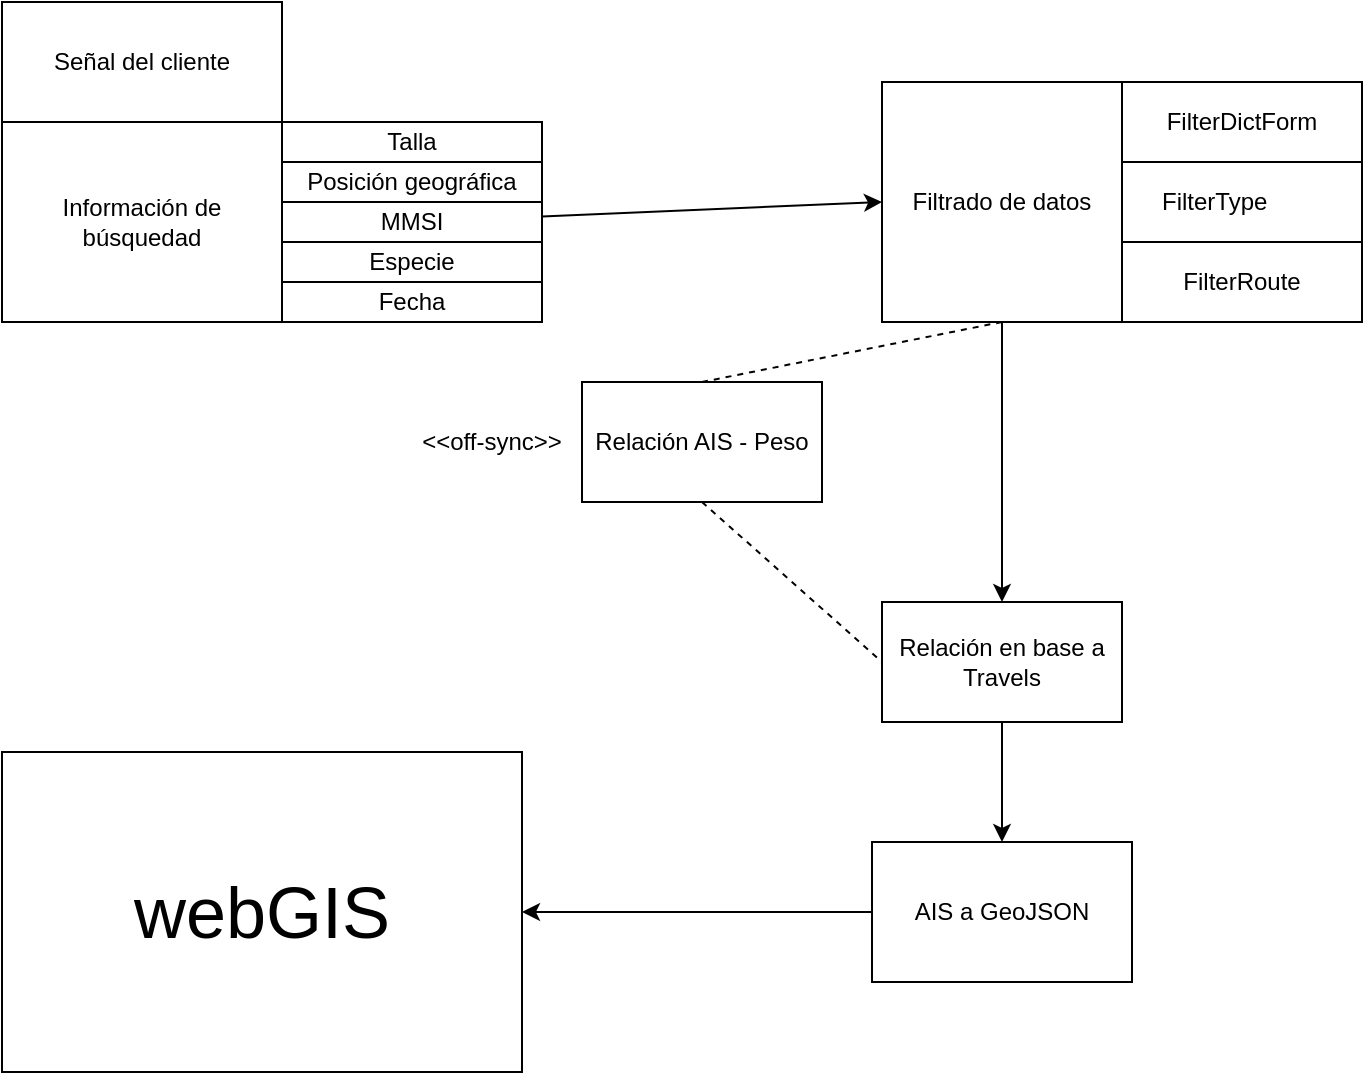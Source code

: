 <mxfile version="20.4.1" type="device"><diagram id="Ss16cfY11l4VOaPXe11y" name="Página-1"><mxGraphModel dx="1662" dy="680" grid="1" gridSize="10" guides="1" tooltips="1" connect="1" arrows="1" fold="1" page="1" pageScale="1" pageWidth="827" pageHeight="1169" math="0" shadow="0"><root><mxCell id="0"/><mxCell id="1" parent="0"/><mxCell id="1gq4Sd-Gk6tuv-7vJvIh-1" value="Señal del cliente" style="rounded=0;whiteSpace=wrap;html=1;" vertex="1" parent="1"><mxGeometry x="40" y="120" width="140" height="60" as="geometry"/></mxCell><mxCell id="1gq4Sd-Gk6tuv-7vJvIh-2" value="Información de búsquedad" style="rounded=0;whiteSpace=wrap;html=1;" vertex="1" parent="1"><mxGeometry x="40" y="180" width="140" height="100" as="geometry"/></mxCell><mxCell id="1gq4Sd-Gk6tuv-7vJvIh-3" value="Talla" style="rounded=0;whiteSpace=wrap;html=1;" vertex="1" parent="1"><mxGeometry x="180" y="180" width="130" height="20" as="geometry"/></mxCell><mxCell id="1gq4Sd-Gk6tuv-7vJvIh-11" value="Posición geográfica" style="rounded=0;whiteSpace=wrap;html=1;" vertex="1" parent="1"><mxGeometry x="180" y="200" width="130" height="20" as="geometry"/></mxCell><mxCell id="1gq4Sd-Gk6tuv-7vJvIh-12" value="MMSI" style="rounded=0;whiteSpace=wrap;html=1;" vertex="1" parent="1"><mxGeometry x="180" y="220" width="130" height="20" as="geometry"/></mxCell><mxCell id="1gq4Sd-Gk6tuv-7vJvIh-14" value="Especie" style="rounded=0;whiteSpace=wrap;html=1;" vertex="1" parent="1"><mxGeometry x="180" y="240" width="130" height="20" as="geometry"/></mxCell><mxCell id="1gq4Sd-Gk6tuv-7vJvIh-15" value="Fecha" style="rounded=0;whiteSpace=wrap;html=1;" vertex="1" parent="1"><mxGeometry x="180" y="260" width="130" height="20" as="geometry"/></mxCell><mxCell id="1gq4Sd-Gk6tuv-7vJvIh-16" value="&lt;div&gt;Filtrado de datos&lt;/div&gt;" style="rounded=0;whiteSpace=wrap;html=1;" vertex="1" parent="1"><mxGeometry x="480" y="160" width="120" height="120" as="geometry"/></mxCell><mxCell id="1gq4Sd-Gk6tuv-7vJvIh-17" value="FilterType&lt;span style=&quot;white-space: pre;&quot;&gt;&#9;&lt;/span&gt;" style="rounded=0;whiteSpace=wrap;html=1;" vertex="1" parent="1"><mxGeometry x="600" y="200" width="120" height="40" as="geometry"/></mxCell><mxCell id="1gq4Sd-Gk6tuv-7vJvIh-18" value="FilterDictForm" style="rounded=0;whiteSpace=wrap;html=1;" vertex="1" parent="1"><mxGeometry x="600" y="160" width="120" height="40" as="geometry"/></mxCell><mxCell id="1gq4Sd-Gk6tuv-7vJvIh-19" value="FilterRoute" style="rounded=0;whiteSpace=wrap;html=1;" vertex="1" parent="1"><mxGeometry x="600" y="240" width="120" height="40" as="geometry"/></mxCell><mxCell id="1gq4Sd-Gk6tuv-7vJvIh-20" value="AIS a GeoJSON" style="rounded=0;whiteSpace=wrap;html=1;" vertex="1" parent="1"><mxGeometry x="475" y="540" width="130" height="70" as="geometry"/></mxCell><mxCell id="1gq4Sd-Gk6tuv-7vJvIh-21" value="Relación AIS - Peso" style="rounded=0;whiteSpace=wrap;html=1;" vertex="1" parent="1"><mxGeometry x="330" y="310" width="120" height="60" as="geometry"/></mxCell><mxCell id="1gq4Sd-Gk6tuv-7vJvIh-22" value="" style="endArrow=none;dashed=1;html=1;rounded=0;exitX=0.5;exitY=0;exitDx=0;exitDy=0;fontStyle=1" edge="1" parent="1" source="1gq4Sd-Gk6tuv-7vJvIh-21"><mxGeometry width="50" height="50" relative="1" as="geometry"><mxPoint x="390" y="580" as="sourcePoint"/><mxPoint x="540" y="280" as="targetPoint"/></mxGeometry></mxCell><mxCell id="1gq4Sd-Gk6tuv-7vJvIh-24" value="Relación en base a Travels" style="rounded=0;whiteSpace=wrap;html=1;" vertex="1" parent="1"><mxGeometry x="480" y="420" width="120" height="60" as="geometry"/></mxCell><mxCell id="1gq4Sd-Gk6tuv-7vJvIh-27" value="" style="endArrow=none;dashed=1;html=1;rounded=0;entryX=0;entryY=0.5;entryDx=0;entryDy=0;exitX=0.5;exitY=1;exitDx=0;exitDy=0;" edge="1" parent="1" source="1gq4Sd-Gk6tuv-7vJvIh-21" target="1gq4Sd-Gk6tuv-7vJvIh-24"><mxGeometry width="50" height="50" relative="1" as="geometry"><mxPoint x="160" y="380" as="sourcePoint"/><mxPoint x="440" y="330" as="targetPoint"/></mxGeometry></mxCell><mxCell id="1gq4Sd-Gk6tuv-7vJvIh-30" value="" style="endArrow=classic;html=1;rounded=0;" edge="1" parent="1" source="1gq4Sd-Gk6tuv-7vJvIh-12"><mxGeometry width="50" height="50" relative="1" as="geometry"><mxPoint x="390" y="370" as="sourcePoint"/><mxPoint x="480" y="220" as="targetPoint"/></mxGeometry></mxCell><mxCell id="1gq4Sd-Gk6tuv-7vJvIh-31" value="" style="endArrow=classic;html=1;rounded=0;exitX=0.5;exitY=1;exitDx=0;exitDy=0;entryX=0.5;entryY=0;entryDx=0;entryDy=0;" edge="1" parent="1" source="1gq4Sd-Gk6tuv-7vJvIh-16" target="1gq4Sd-Gk6tuv-7vJvIh-24"><mxGeometry width="50" height="50" relative="1" as="geometry"><mxPoint x="390" y="490" as="sourcePoint"/><mxPoint x="440" y="440" as="targetPoint"/></mxGeometry></mxCell><mxCell id="1gq4Sd-Gk6tuv-7vJvIh-32" value="" style="endArrow=classic;html=1;rounded=0;entryX=0.5;entryY=0;entryDx=0;entryDy=0;exitX=0.5;exitY=1;exitDx=0;exitDy=0;" edge="1" parent="1" source="1gq4Sd-Gk6tuv-7vJvIh-24" target="1gq4Sd-Gk6tuv-7vJvIh-20"><mxGeometry width="50" height="50" relative="1" as="geometry"><mxPoint x="390" y="580" as="sourcePoint"/><mxPoint x="440" y="530" as="targetPoint"/></mxGeometry></mxCell><mxCell id="1gq4Sd-Gk6tuv-7vJvIh-33" value="" style="rounded=0;whiteSpace=wrap;html=1;" vertex="1" parent="1"><mxGeometry x="40" y="495" width="260" height="160" as="geometry"/></mxCell><mxCell id="1gq4Sd-Gk6tuv-7vJvIh-34" value="" style="endArrow=classic;html=1;rounded=0;entryX=1;entryY=0.5;entryDx=0;entryDy=0;exitX=0;exitY=0.5;exitDx=0;exitDy=0;" edge="1" parent="1" source="1gq4Sd-Gk6tuv-7vJvIh-20" target="1gq4Sd-Gk6tuv-7vJvIh-33"><mxGeometry width="50" height="50" relative="1" as="geometry"><mxPoint x="390" y="550" as="sourcePoint"/><mxPoint x="440" y="500" as="targetPoint"/></mxGeometry></mxCell><mxCell id="1gq4Sd-Gk6tuv-7vJvIh-36" value="&amp;lt;&amp;lt;off-sync&amp;gt;&amp;gt;" style="text;html=1;strokeColor=none;fillColor=none;align=center;verticalAlign=middle;whiteSpace=wrap;rounded=0;" vertex="1" parent="1"><mxGeometry x="240" y="325" width="90" height="30" as="geometry"/></mxCell><mxCell id="1gq4Sd-Gk6tuv-7vJvIh-37" value="&lt;font style=&quot;font-size: 36px;&quot;&gt;webGIS&lt;/font&gt;" style="text;html=1;strokeColor=none;fillColor=none;align=center;verticalAlign=middle;whiteSpace=wrap;rounded=0;" vertex="1" parent="1"><mxGeometry x="100" y="550" width="140" height="50" as="geometry"/></mxCell></root></mxGraphModel></diagram></mxfile>